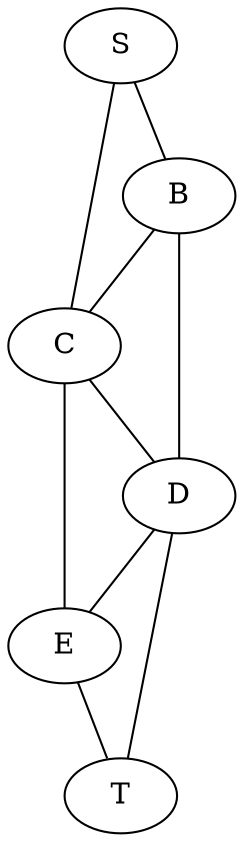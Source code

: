 strict graph "testgraph"{

   S -- B [peso=4]
   S -- C [peso=2]
   B -- S [peso=4]
   B -- C [peso=1]
   B -- D [peso=5]
   C -- S [peso=2]
   C -- B [peso=1]
   C -- D [peso=8]
   C -- E [peso=10]
   D -- B [peso=5]
   D -- C [peso=8]
   D -- E [peso=2]
   D -- T [peso=6]
   E -- C [p2so=10]
   E -- D [peso=2]
   E -- T [peso=2]
   T -- D [peso=6]
   T -- E [peso=2]
}

